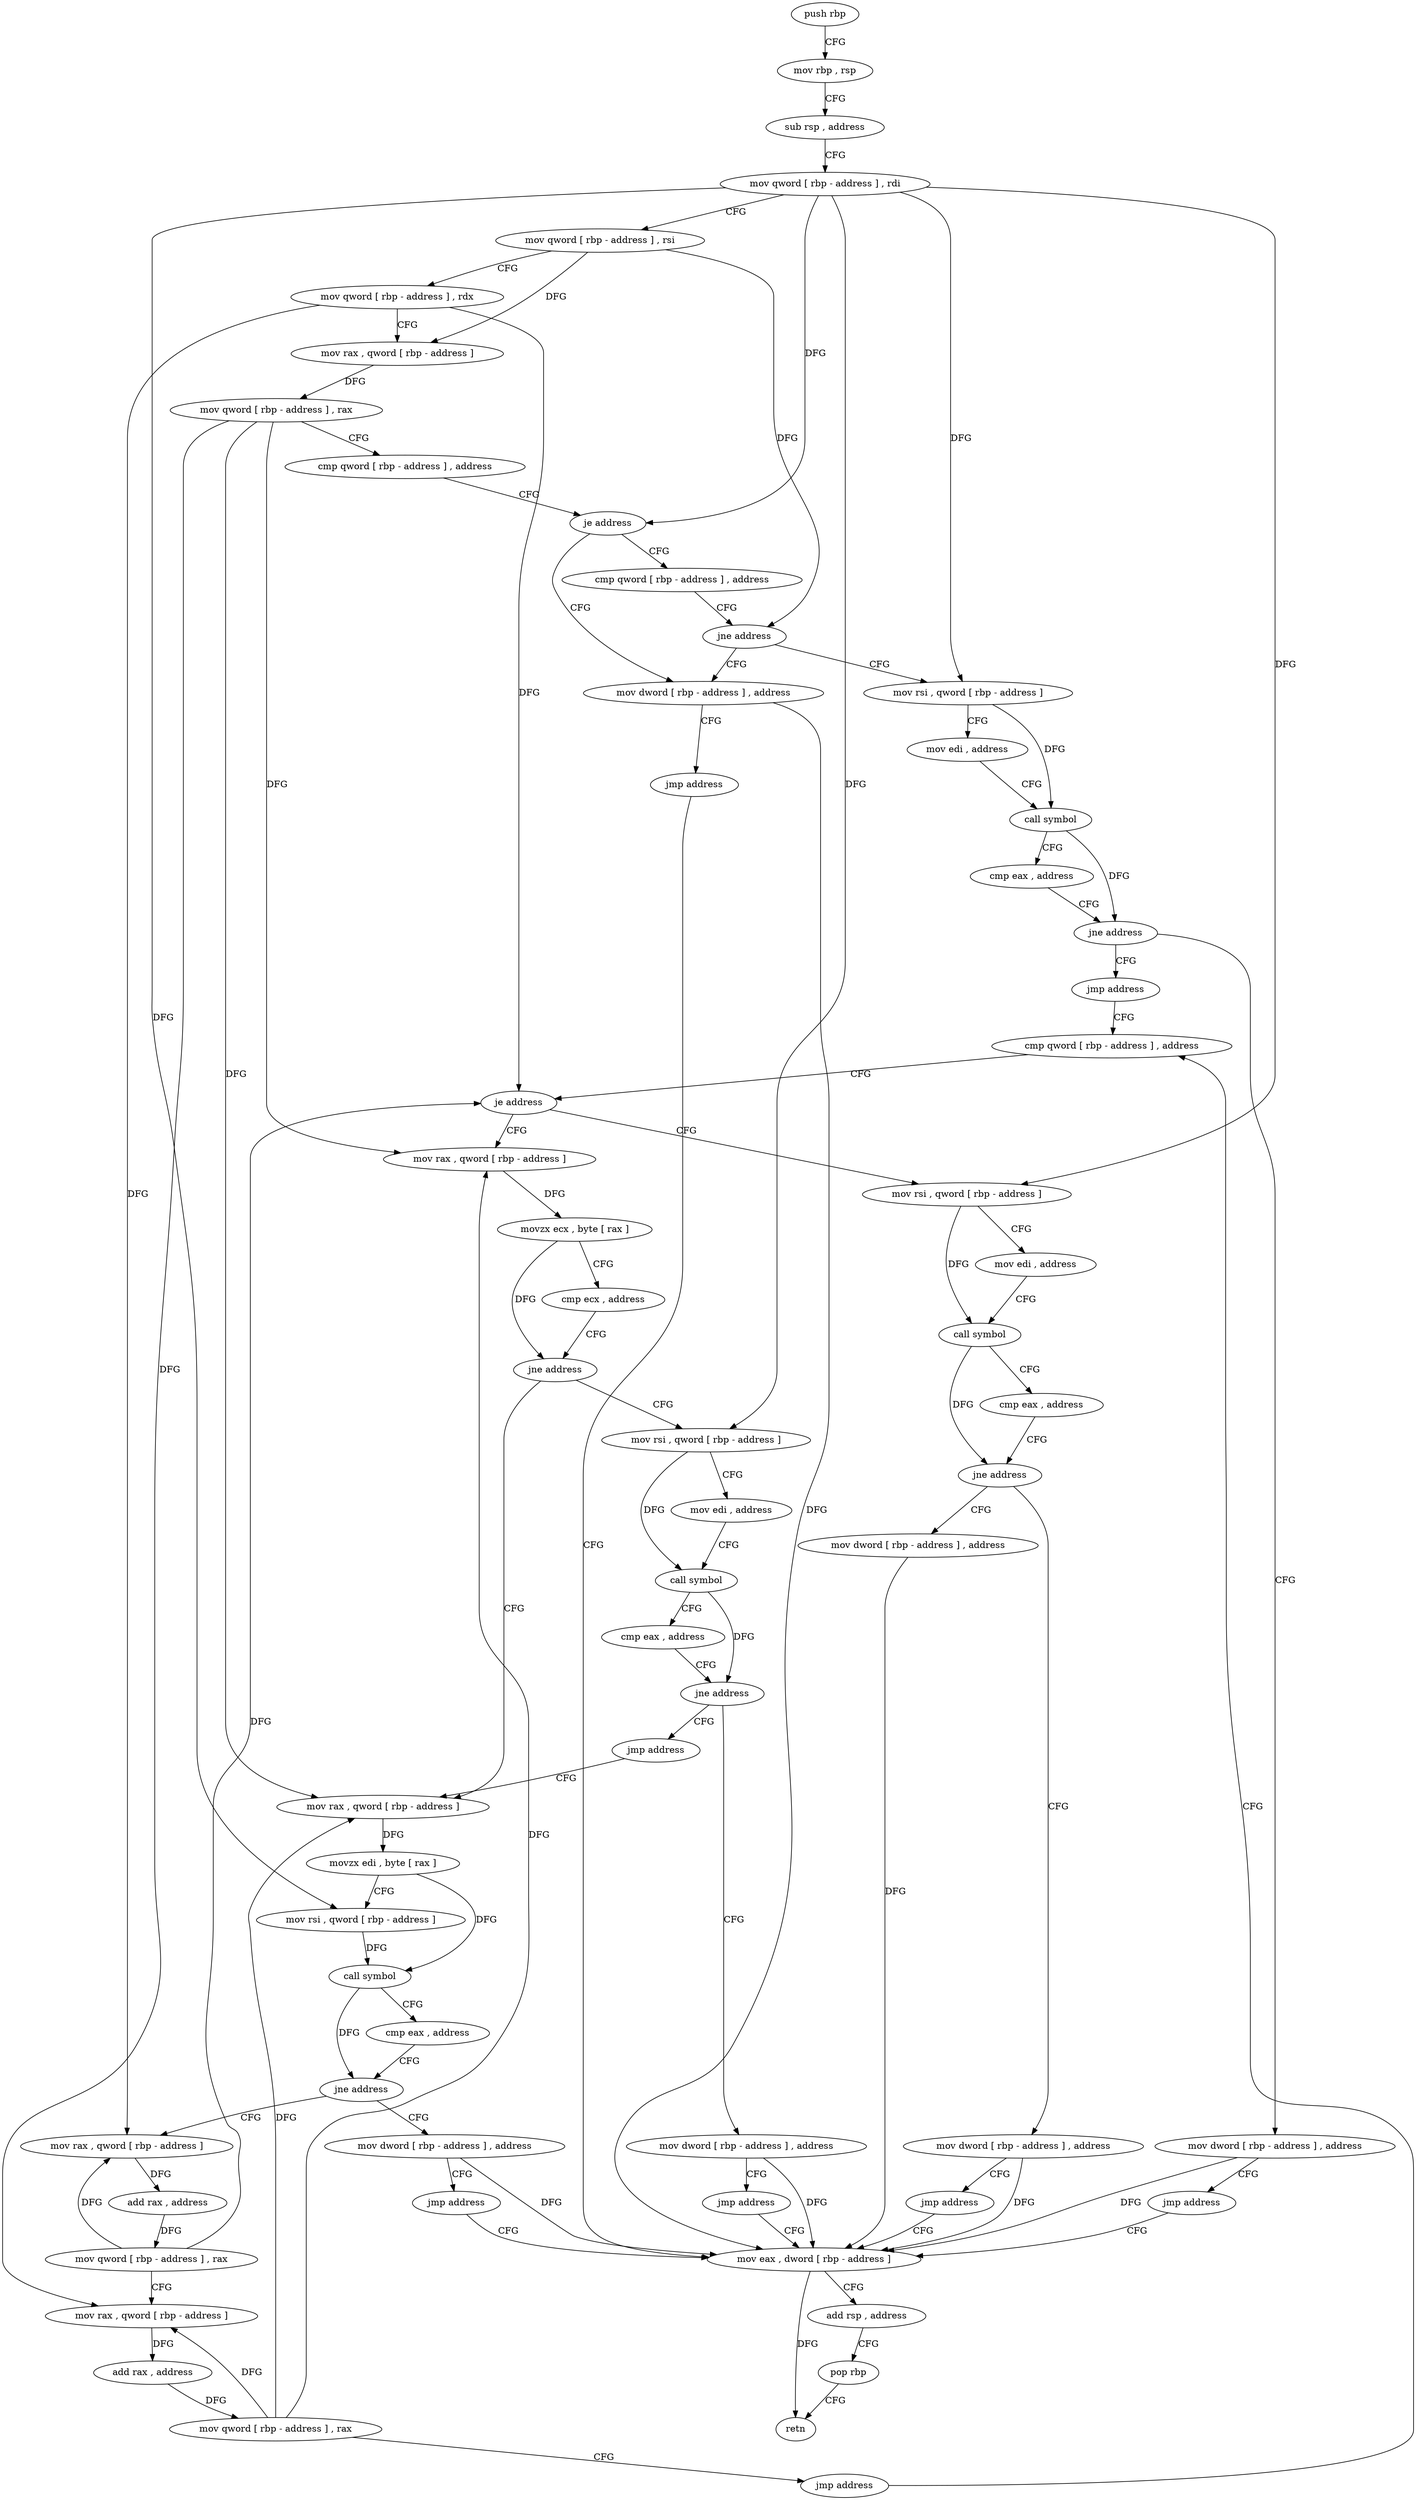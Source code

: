 digraph "func" {
"4408624" [label = "push rbp" ]
"4408625" [label = "mov rbp , rsp" ]
"4408628" [label = "sub rsp , address" ]
"4408632" [label = "mov qword [ rbp - address ] , rdi" ]
"4408636" [label = "mov qword [ rbp - address ] , rsi" ]
"4408640" [label = "mov qword [ rbp - address ] , rdx" ]
"4408644" [label = "mov rax , qword [ rbp - address ]" ]
"4408648" [label = "mov qword [ rbp - address ] , rax" ]
"4408652" [label = "cmp qword [ rbp - address ] , address" ]
"4408657" [label = "je address" ]
"4408674" [label = "mov dword [ rbp - address ] , address" ]
"4408663" [label = "cmp qword [ rbp - address ] , address" ]
"4408681" [label = "jmp address" ]
"4408905" [label = "mov eax , dword [ rbp - address ]" ]
"4408668" [label = "jne address" ]
"4408686" [label = "mov rsi , qword [ rbp - address ]" ]
"4408908" [label = "add rsp , address" ]
"4408912" [label = "pop rbp" ]
"4408913" [label = "retn" ]
"4408690" [label = "mov edi , address" ]
"4408695" [label = "call symbol" ]
"4408700" [label = "cmp eax , address" ]
"4408703" [label = "jne address" ]
"4408721" [label = "jmp address" ]
"4408709" [label = "mov dword [ rbp - address ] , address" ]
"4408726" [label = "cmp qword [ rbp - address ] , address" ]
"4408716" [label = "jmp address" ]
"4408731" [label = "je address" ]
"4408863" [label = "mov rsi , qword [ rbp - address ]" ]
"4408737" [label = "mov rax , qword [ rbp - address ]" ]
"4408867" [label = "mov edi , address" ]
"4408872" [label = "call symbol" ]
"4408877" [label = "cmp eax , address" ]
"4408880" [label = "jne address" ]
"4408898" [label = "mov dword [ rbp - address ] , address" ]
"4408886" [label = "mov dword [ rbp - address ] , address" ]
"4408741" [label = "movzx ecx , byte [ rax ]" ]
"4408744" [label = "cmp ecx , address" ]
"4408747" [label = "jne address" ]
"4408793" [label = "mov rax , qword [ rbp - address ]" ]
"4408753" [label = "mov rsi , qword [ rbp - address ]" ]
"4408893" [label = "jmp address" ]
"4408797" [label = "movzx edi , byte [ rax ]" ]
"4408800" [label = "mov rsi , qword [ rbp - address ]" ]
"4408804" [label = "call symbol" ]
"4408809" [label = "cmp eax , address" ]
"4408812" [label = "jne address" ]
"4408830" [label = "mov rax , qword [ rbp - address ]" ]
"4408818" [label = "mov dword [ rbp - address ] , address" ]
"4408757" [label = "mov edi , address" ]
"4408762" [label = "call symbol" ]
"4408767" [label = "cmp eax , address" ]
"4408770" [label = "jne address" ]
"4408788" [label = "jmp address" ]
"4408776" [label = "mov dword [ rbp - address ] , address" ]
"4408834" [label = "add rax , address" ]
"4408840" [label = "mov qword [ rbp - address ] , rax" ]
"4408844" [label = "mov rax , qword [ rbp - address ]" ]
"4408848" [label = "add rax , address" ]
"4408854" [label = "mov qword [ rbp - address ] , rax" ]
"4408858" [label = "jmp address" ]
"4408825" [label = "jmp address" ]
"4408783" [label = "jmp address" ]
"4408624" -> "4408625" [ label = "CFG" ]
"4408625" -> "4408628" [ label = "CFG" ]
"4408628" -> "4408632" [ label = "CFG" ]
"4408632" -> "4408636" [ label = "CFG" ]
"4408632" -> "4408657" [ label = "DFG" ]
"4408632" -> "4408686" [ label = "DFG" ]
"4408632" -> "4408863" [ label = "DFG" ]
"4408632" -> "4408800" [ label = "DFG" ]
"4408632" -> "4408753" [ label = "DFG" ]
"4408636" -> "4408640" [ label = "CFG" ]
"4408636" -> "4408644" [ label = "DFG" ]
"4408636" -> "4408668" [ label = "DFG" ]
"4408640" -> "4408644" [ label = "CFG" ]
"4408640" -> "4408731" [ label = "DFG" ]
"4408640" -> "4408830" [ label = "DFG" ]
"4408644" -> "4408648" [ label = "DFG" ]
"4408648" -> "4408652" [ label = "CFG" ]
"4408648" -> "4408737" [ label = "DFG" ]
"4408648" -> "4408793" [ label = "DFG" ]
"4408648" -> "4408844" [ label = "DFG" ]
"4408652" -> "4408657" [ label = "CFG" ]
"4408657" -> "4408674" [ label = "CFG" ]
"4408657" -> "4408663" [ label = "CFG" ]
"4408674" -> "4408681" [ label = "CFG" ]
"4408674" -> "4408905" [ label = "DFG" ]
"4408663" -> "4408668" [ label = "CFG" ]
"4408681" -> "4408905" [ label = "CFG" ]
"4408905" -> "4408908" [ label = "CFG" ]
"4408905" -> "4408913" [ label = "DFG" ]
"4408668" -> "4408686" [ label = "CFG" ]
"4408668" -> "4408674" [ label = "CFG" ]
"4408686" -> "4408690" [ label = "CFG" ]
"4408686" -> "4408695" [ label = "DFG" ]
"4408908" -> "4408912" [ label = "CFG" ]
"4408912" -> "4408913" [ label = "CFG" ]
"4408690" -> "4408695" [ label = "CFG" ]
"4408695" -> "4408700" [ label = "CFG" ]
"4408695" -> "4408703" [ label = "DFG" ]
"4408700" -> "4408703" [ label = "CFG" ]
"4408703" -> "4408721" [ label = "CFG" ]
"4408703" -> "4408709" [ label = "CFG" ]
"4408721" -> "4408726" [ label = "CFG" ]
"4408709" -> "4408716" [ label = "CFG" ]
"4408709" -> "4408905" [ label = "DFG" ]
"4408726" -> "4408731" [ label = "CFG" ]
"4408716" -> "4408905" [ label = "CFG" ]
"4408731" -> "4408863" [ label = "CFG" ]
"4408731" -> "4408737" [ label = "CFG" ]
"4408863" -> "4408867" [ label = "CFG" ]
"4408863" -> "4408872" [ label = "DFG" ]
"4408737" -> "4408741" [ label = "DFG" ]
"4408867" -> "4408872" [ label = "CFG" ]
"4408872" -> "4408877" [ label = "CFG" ]
"4408872" -> "4408880" [ label = "DFG" ]
"4408877" -> "4408880" [ label = "CFG" ]
"4408880" -> "4408898" [ label = "CFG" ]
"4408880" -> "4408886" [ label = "CFG" ]
"4408898" -> "4408905" [ label = "DFG" ]
"4408886" -> "4408893" [ label = "CFG" ]
"4408886" -> "4408905" [ label = "DFG" ]
"4408741" -> "4408744" [ label = "CFG" ]
"4408741" -> "4408747" [ label = "DFG" ]
"4408744" -> "4408747" [ label = "CFG" ]
"4408747" -> "4408793" [ label = "CFG" ]
"4408747" -> "4408753" [ label = "CFG" ]
"4408793" -> "4408797" [ label = "DFG" ]
"4408753" -> "4408757" [ label = "CFG" ]
"4408753" -> "4408762" [ label = "DFG" ]
"4408893" -> "4408905" [ label = "CFG" ]
"4408797" -> "4408800" [ label = "CFG" ]
"4408797" -> "4408804" [ label = "DFG" ]
"4408800" -> "4408804" [ label = "DFG" ]
"4408804" -> "4408809" [ label = "CFG" ]
"4408804" -> "4408812" [ label = "DFG" ]
"4408809" -> "4408812" [ label = "CFG" ]
"4408812" -> "4408830" [ label = "CFG" ]
"4408812" -> "4408818" [ label = "CFG" ]
"4408830" -> "4408834" [ label = "DFG" ]
"4408818" -> "4408825" [ label = "CFG" ]
"4408818" -> "4408905" [ label = "DFG" ]
"4408757" -> "4408762" [ label = "CFG" ]
"4408762" -> "4408767" [ label = "CFG" ]
"4408762" -> "4408770" [ label = "DFG" ]
"4408767" -> "4408770" [ label = "CFG" ]
"4408770" -> "4408788" [ label = "CFG" ]
"4408770" -> "4408776" [ label = "CFG" ]
"4408788" -> "4408793" [ label = "CFG" ]
"4408776" -> "4408783" [ label = "CFG" ]
"4408776" -> "4408905" [ label = "DFG" ]
"4408834" -> "4408840" [ label = "DFG" ]
"4408840" -> "4408844" [ label = "CFG" ]
"4408840" -> "4408731" [ label = "DFG" ]
"4408840" -> "4408830" [ label = "DFG" ]
"4408844" -> "4408848" [ label = "DFG" ]
"4408848" -> "4408854" [ label = "DFG" ]
"4408854" -> "4408858" [ label = "CFG" ]
"4408854" -> "4408737" [ label = "DFG" ]
"4408854" -> "4408793" [ label = "DFG" ]
"4408854" -> "4408844" [ label = "DFG" ]
"4408858" -> "4408726" [ label = "CFG" ]
"4408825" -> "4408905" [ label = "CFG" ]
"4408783" -> "4408905" [ label = "CFG" ]
}
